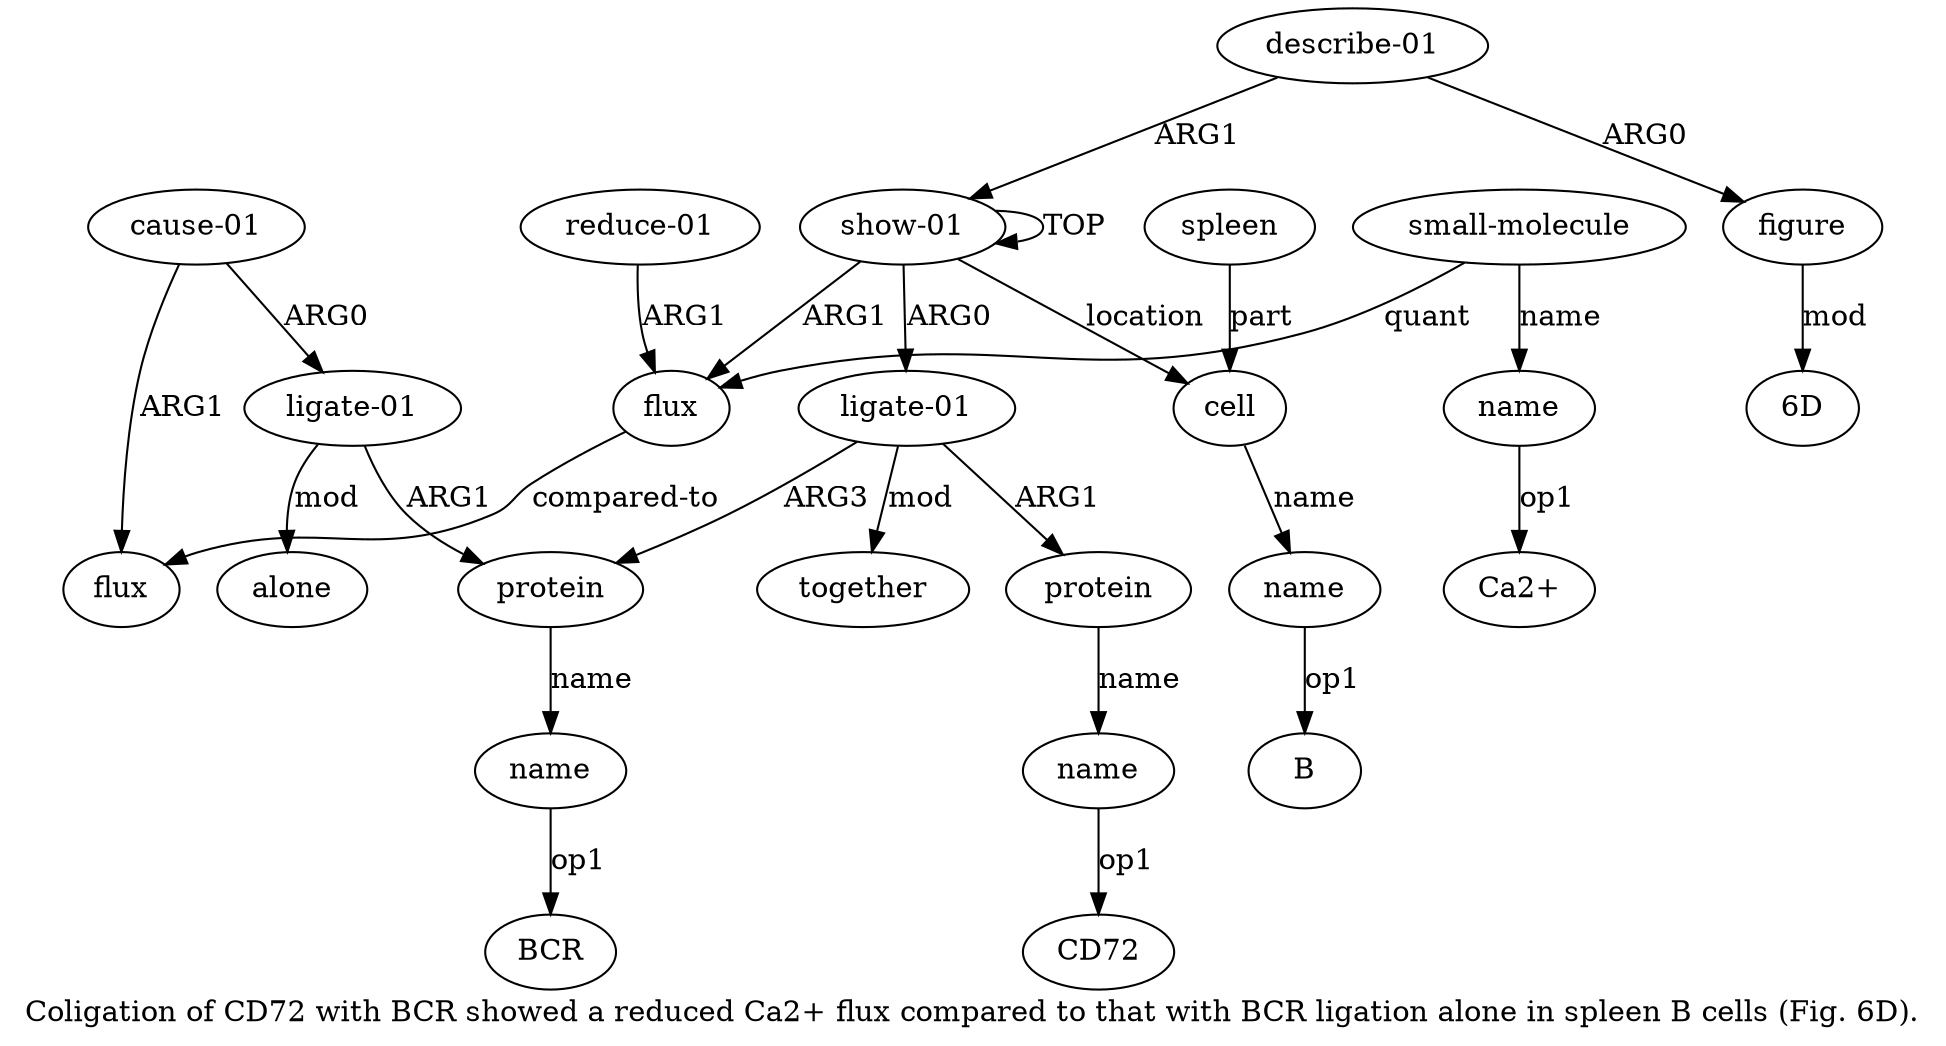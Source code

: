 digraph  {
	graph [label="Coligation of CD72 with BCR showed a reduced Ca2+ flux compared to that with BCR ligation alone in spleen B cells (Fig. 6D)."];
	node [label="\N"];
	"a5 BCR"	 [color=black,
		gold_ind=-1,
		gold_label=BCR,
		label=BCR,
		test_ind=-1,
		test_label=BCR];
	"a9 Ca2+"	 [color=black,
		gold_ind=-1,
		gold_label="Ca2+",
		label="Ca2+",
		test_ind=-1,
		test_label="Ca2+"];
	a15	 [color=black,
		gold_ind=15,
		gold_label=cell,
		label=cell,
		test_ind=15,
		test_label=cell];
	a16	 [color=black,
		gold_ind=16,
		gold_label=name,
		label=name,
		test_ind=16,
		test_label=name];
	a15 -> a16 [key=0,
	color=black,
	gold_label=name,
	label=name,
	test_label=name];
a14 [color=black,
	gold_ind=14,
	gold_label=alone,
	label=alone,
	test_ind=14,
	test_label=alone];
a17 [color=black,
	gold_ind=17,
	gold_label=spleen,
	label=spleen,
	test_ind=17,
	test_label=spleen];
a17 -> a15 [key=0,
color=black,
gold_label=part,
label=part,
test_label=part];
"a16 B" [color=black,
gold_ind=-1,
gold_label=B,
label=B,
test_ind=-1,
test_label=B];
a16 -> "a16 B" [key=0,
color=black,
gold_label=op1,
label=op1,
test_label=op1];
a11 [color=black,
gold_ind=11,
gold_label=flux,
label=flux,
test_ind=11,
test_label=flux];
a10 [color=black,
gold_ind=10,
gold_label="reduce-01",
label="reduce-01",
test_ind=10,
test_label="reduce-01"];
a7 [color=black,
gold_ind=7,
gold_label=flux,
label=flux,
test_ind=7,
test_label=flux];
a10 -> a7 [key=0,
color=black,
gold_label=ARG1,
label=ARG1,
test_label=ARG1];
a13 [color=black,
gold_ind=13,
gold_label="ligate-01",
label="ligate-01",
test_ind=13,
test_label="ligate-01"];
a13 -> a14 [key=0,
color=black,
gold_label=mod,
label=mod,
test_label=mod];
a4 [color=black,
gold_ind=4,
gold_label=protein,
label=protein,
test_ind=4,
test_label=protein];
a13 -> a4 [key=0,
color=black,
gold_label=ARG1,
label=ARG1,
test_label=ARG1];
a12 [color=black,
gold_ind=12,
gold_label="cause-01",
label="cause-01",
test_ind=12,
test_label="cause-01"];
a12 -> a11 [key=0,
color=black,
gold_label=ARG1,
label=ARG1,
test_label=ARG1];
a12 -> a13 [key=0,
color=black,
gold_label=ARG0,
label=ARG0,
test_label=ARG0];
a19 [color=black,
gold_ind=19,
gold_label=figure,
label=figure,
test_ind=19,
test_label=figure];
"a19 6D" [color=black,
gold_ind=-1,
gold_label="6D",
label="6D",
test_ind=-1,
test_label="6D"];
a19 -> "a19 6D" [key=0,
color=black,
gold_label=mod,
label=mod,
test_label=mod];
a18 [color=black,
gold_ind=18,
gold_label="describe-01",
label="describe-01",
test_ind=18,
test_label="describe-01"];
a18 -> a19 [key=0,
color=black,
gold_label=ARG0,
label=ARG0,
test_label=ARG0];
a0 [color=black,
gold_ind=0,
gold_label="show-01",
label="show-01",
test_ind=0,
test_label="show-01"];
a18 -> a0 [key=0,
color=black,
gold_label=ARG1,
label=ARG1,
test_label=ARG1];
a1 [color=black,
gold_ind=1,
gold_label="ligate-01",
label="ligate-01",
test_ind=1,
test_label="ligate-01"];
a2 [color=black,
gold_ind=2,
gold_label=protein,
label=protein,
test_ind=2,
test_label=protein];
a1 -> a2 [key=0,
color=black,
gold_label=ARG1,
label=ARG1,
test_label=ARG1];
a1 -> a4 [key=0,
color=black,
gold_label=ARG3,
label=ARG3,
test_label=ARG3];
a6 [color=black,
gold_ind=6,
gold_label=together,
label=together,
test_ind=6,
test_label=together];
a1 -> a6 [key=0,
color=black,
gold_label=mod,
label=mod,
test_label=mod];
a0 -> a15 [key=0,
color=black,
gold_label=location,
label=location,
test_label=location];
a0 -> a1 [key=0,
color=black,
gold_label=ARG0,
label=ARG0,
test_label=ARG0];
a0 -> a0 [key=0,
color=black,
gold_label=TOP,
label=TOP,
test_label=TOP];
a0 -> a7 [key=0,
color=black,
gold_label=ARG1,
label=ARG1,
test_label=ARG1];
a3 [color=black,
gold_ind=3,
gold_label=name,
label=name,
test_ind=3,
test_label=name];
"a3 CD72" [color=black,
gold_ind=-1,
gold_label=CD72,
label=CD72,
test_ind=-1,
test_label=CD72];
a3 -> "a3 CD72" [key=0,
color=black,
gold_label=op1,
label=op1,
test_label=op1];
a2 -> a3 [key=0,
color=black,
gold_label=name,
label=name,
test_label=name];
a5 [color=black,
gold_ind=5,
gold_label=name,
label=name,
test_ind=5,
test_label=name];
a5 -> "a5 BCR" [key=0,
color=black,
gold_label=op1,
label=op1,
test_label=op1];
a4 -> a5 [key=0,
color=black,
gold_label=name,
label=name,
test_label=name];
a7 -> a11 [key=0,
color=black,
gold_label="compared-to",
label="compared-to",
test_label="compared-to"];
a9 [color=black,
gold_ind=9,
gold_label=name,
label=name,
test_ind=9,
test_label=name];
a9 -> "a9 Ca2+" [key=0,
color=black,
gold_label=op1,
label=op1,
test_label=op1];
a8 [color=black,
gold_ind=8,
gold_label="small-molecule",
label="small-molecule",
test_ind=8,
test_label="small-molecule"];
a8 -> a7 [key=0,
color=black,
gold_label=quant,
label=quant,
test_label=quant];
a8 -> a9 [key=0,
color=black,
gold_label=name,
label=name,
test_label=name];
}
